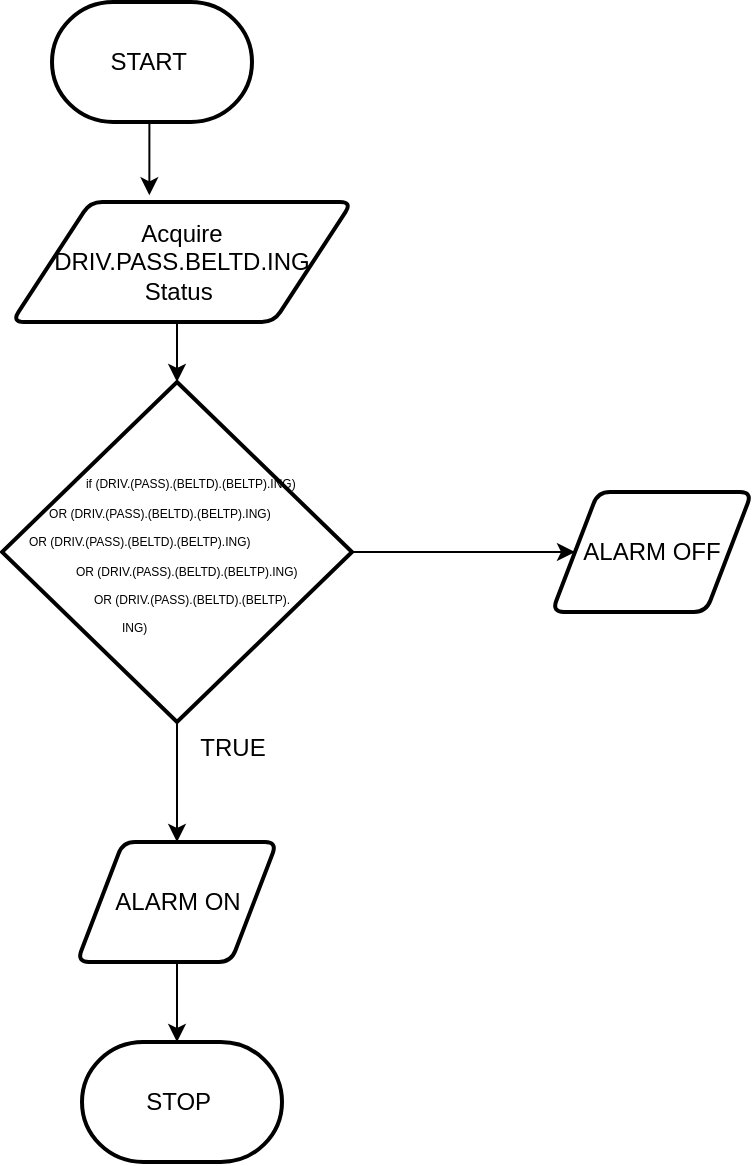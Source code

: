 <mxfile version="28.0.6">
  <diagram name="Page-1" id="haCDZJAxoAxFbMFv84c2">
    <mxGraphModel dx="772" dy="501" grid="1" gridSize="10" guides="1" tooltips="1" connect="1" arrows="1" fold="1" page="1" pageScale="1" pageWidth="827" pageHeight="1169" math="0" shadow="0">
      <root>
        <mxCell id="0" />
        <mxCell id="1" parent="0" />
        <mxCell id="cFkHF2jCrwKcBbd7-hel-49" value="Acquire DRIV.PASS.BELTD.ING Status&amp;nbsp;" style="shape=parallelogram;html=1;strokeWidth=2;perimeter=parallelogramPerimeter;whiteSpace=wrap;rounded=1;arcSize=12;size=0.23;" parent="1" vertex="1">
          <mxGeometry x="205" y="170" width="170" height="60" as="geometry" />
        </mxCell>
        <mxCell id="cFkHF2jCrwKcBbd7-hel-50" style="edgeStyle=orthogonalEdgeStyle;rounded=0;orthogonalLoop=1;jettySize=auto;html=1;exitX=0.5;exitY=1;exitDx=0;exitDy=0;exitPerimeter=0;" parent="1" source="cFkHF2jCrwKcBbd7-hel-52" target="cFkHF2jCrwKcBbd7-hel-57" edge="1">
          <mxGeometry relative="1" as="geometry" />
        </mxCell>
        <mxCell id="cFkHF2jCrwKcBbd7-hel-51" style="edgeStyle=orthogonalEdgeStyle;rounded=0;orthogonalLoop=1;jettySize=auto;html=1;exitX=1;exitY=0.5;exitDx=0;exitDy=0;exitPerimeter=0;" parent="1" source="cFkHF2jCrwKcBbd7-hel-52" target="cFkHF2jCrwKcBbd7-hel-55" edge="1">
          <mxGeometry relative="1" as="geometry" />
        </mxCell>
        <mxCell id="cFkHF2jCrwKcBbd7-hel-52" value="&lt;div style=&quot;text-align: justify;&quot;&gt;&lt;font style=&quot;color: light-dark(rgb(0, 0, 0), rgb(255, 255, 255)); font-size: 6px; background-color: transparent;&quot;&gt;&amp;nbsp; &amp;nbsp; &amp;nbsp; &amp;nbsp; &amp;nbsp; &amp;nbsp; &amp;nbsp; &amp;nbsp; &amp;nbsp; &amp;nbsp; &amp;nbsp; &amp;nbsp; if (DRIV.(PASS).(BELTD).(BELTP).ING)&amp;nbsp; &amp;nbsp; &amp;nbsp; &amp;nbsp; &amp;nbsp; &amp;nbsp; &amp;nbsp; &amp;nbsp; &amp;nbsp; &amp;nbsp; &amp;nbsp; &amp;nbsp; &amp;nbsp; &amp;nbsp; &amp;nbsp; OR (DRIV.(PASS).(BELTD).(BELTP).ING)&amp;nbsp; &amp;nbsp; &amp;nbsp; &amp;nbsp; &amp;nbsp; &amp;nbsp; &amp;nbsp; &amp;nbsp; &amp;nbsp; &amp;nbsp; &amp;nbsp; &amp;nbsp; &amp;nbsp; &amp;nbsp; &amp;nbsp; &amp;nbsp; OR (DRIV.(PASS).(BELTD).(BELTP).ING)&amp;nbsp; &amp;nbsp; &amp;nbsp; &amp;nbsp; &amp;nbsp; &amp;nbsp; &amp;nbsp; &amp;nbsp; &amp;nbsp; &amp;nbsp; &amp;nbsp; &amp;nbsp; &amp;nbsp; &amp;nbsp; &amp;nbsp; &amp;nbsp; &amp;nbsp; &amp;nbsp; &amp;nbsp; &amp;nbsp; &amp;nbsp; &amp;nbsp; &amp;nbsp; &amp;nbsp; &amp;nbsp; &amp;nbsp; OR (DRIV.(PASS).(BELTD).(BELTP).ING)&amp;nbsp; &amp;nbsp; &amp;nbsp; &amp;nbsp; &amp;nbsp; &amp;nbsp; &amp;nbsp; &amp;nbsp; &amp;nbsp; &amp;nbsp; &amp;nbsp; &amp;nbsp; &amp;nbsp; &amp;nbsp; &amp;nbsp; &amp;nbsp; &amp;nbsp; &amp;nbsp; &amp;nbsp; &amp;nbsp; &amp;nbsp; &amp;nbsp;OR&amp;nbsp;&lt;/font&gt;&lt;font style=&quot;color: light-dark(rgb(0, 0, 0), rgb(255, 255, 255)); font-size: 6px; background-color: transparent;&quot;&gt;(DRIV.(PASS).(BELTD).(BELTP).&amp;nbsp; &amp;nbsp; &amp;nbsp; &amp;nbsp; &amp;nbsp; &amp;nbsp; &amp;nbsp; &amp;nbsp; &amp;nbsp; &amp;nbsp; &amp;nbsp; &amp;nbsp; &amp;nbsp; &amp;nbsp; &amp;nbsp; &amp;nbsp; &amp;nbsp; &amp;nbsp; &amp;nbsp; &amp;nbsp; &amp;nbsp; &amp;nbsp; &amp;nbsp; &amp;nbsp; &amp;nbsp; &amp;nbsp; &amp;nbsp; ING)&lt;/font&gt;&lt;/div&gt;" style="strokeWidth=2;html=1;shape=mxgraph.flowchart.decision;whiteSpace=wrap;align=right;" parent="1" vertex="1">
          <mxGeometry x="200" y="260" width="175" height="170" as="geometry" />
        </mxCell>
        <mxCell id="cFkHF2jCrwKcBbd7-hel-53" style="edgeStyle=orthogonalEdgeStyle;rounded=0;orthogonalLoop=1;jettySize=auto;html=1;exitX=0.5;exitY=1;exitDx=0;exitDy=0;exitPerimeter=0;entryX=0.404;entryY=-0.056;entryDx=0;entryDy=0;entryPerimeter=0;" parent="1" target="cFkHF2jCrwKcBbd7-hel-49" edge="1">
          <mxGeometry relative="1" as="geometry">
            <mxPoint x="275" y="130" as="sourcePoint" />
          </mxGeometry>
        </mxCell>
        <mxCell id="cFkHF2jCrwKcBbd7-hel-54" style="edgeStyle=orthogonalEdgeStyle;rounded=0;orthogonalLoop=1;jettySize=auto;html=1;exitX=0.5;exitY=1;exitDx=0;exitDy=0;entryX=0.5;entryY=0;entryDx=0;entryDy=0;entryPerimeter=0;" parent="1" source="cFkHF2jCrwKcBbd7-hel-49" target="cFkHF2jCrwKcBbd7-hel-52" edge="1">
          <mxGeometry relative="1" as="geometry" />
        </mxCell>
        <mxCell id="cFkHF2jCrwKcBbd7-hel-55" value="ALARM OFF" style="shape=parallelogram;html=1;strokeWidth=2;perimeter=parallelogramPerimeter;whiteSpace=wrap;rounded=1;arcSize=12;size=0.23;" parent="1" vertex="1">
          <mxGeometry x="475" y="315" width="100" height="60" as="geometry" />
        </mxCell>
        <mxCell id="cFkHF2jCrwKcBbd7-hel-56" style="edgeStyle=orthogonalEdgeStyle;rounded=0;orthogonalLoop=1;jettySize=auto;html=1;exitX=0.5;exitY=1;exitDx=0;exitDy=0;" parent="1" source="cFkHF2jCrwKcBbd7-hel-57" edge="1">
          <mxGeometry relative="1" as="geometry">
            <mxPoint x="287.5" y="590" as="targetPoint" />
          </mxGeometry>
        </mxCell>
        <mxCell id="cFkHF2jCrwKcBbd7-hel-57" value="ALARM ON" style="shape=parallelogram;html=1;strokeWidth=2;perimeter=parallelogramPerimeter;whiteSpace=wrap;rounded=1;arcSize=12;size=0.23;" parent="1" vertex="1">
          <mxGeometry x="237.5" y="490" width="100" height="60" as="geometry" />
        </mxCell>
        <mxCell id="cFkHF2jCrwKcBbd7-hel-58" value="TRUE" style="text;html=1;align=center;verticalAlign=middle;resizable=0;points=[];autosize=1;strokeColor=none;fillColor=none;" parent="1" vertex="1">
          <mxGeometry x="285" y="428" width="60" height="30" as="geometry" />
        </mxCell>
        <mxCell id="cFkHF2jCrwKcBbd7-hel-59" value="STOP&amp;nbsp;" style="strokeWidth=2;html=1;shape=mxgraph.flowchart.terminator;whiteSpace=wrap;" parent="1" vertex="1">
          <mxGeometry x="240" y="590" width="100" height="60" as="geometry" />
        </mxCell>
        <mxCell id="cFkHF2jCrwKcBbd7-hel-60" value="START&amp;nbsp;" style="strokeWidth=2;html=1;shape=mxgraph.flowchart.terminator;whiteSpace=wrap;" parent="1" vertex="1">
          <mxGeometry x="225" y="70" width="100" height="60" as="geometry" />
        </mxCell>
      </root>
    </mxGraphModel>
  </diagram>
</mxfile>
